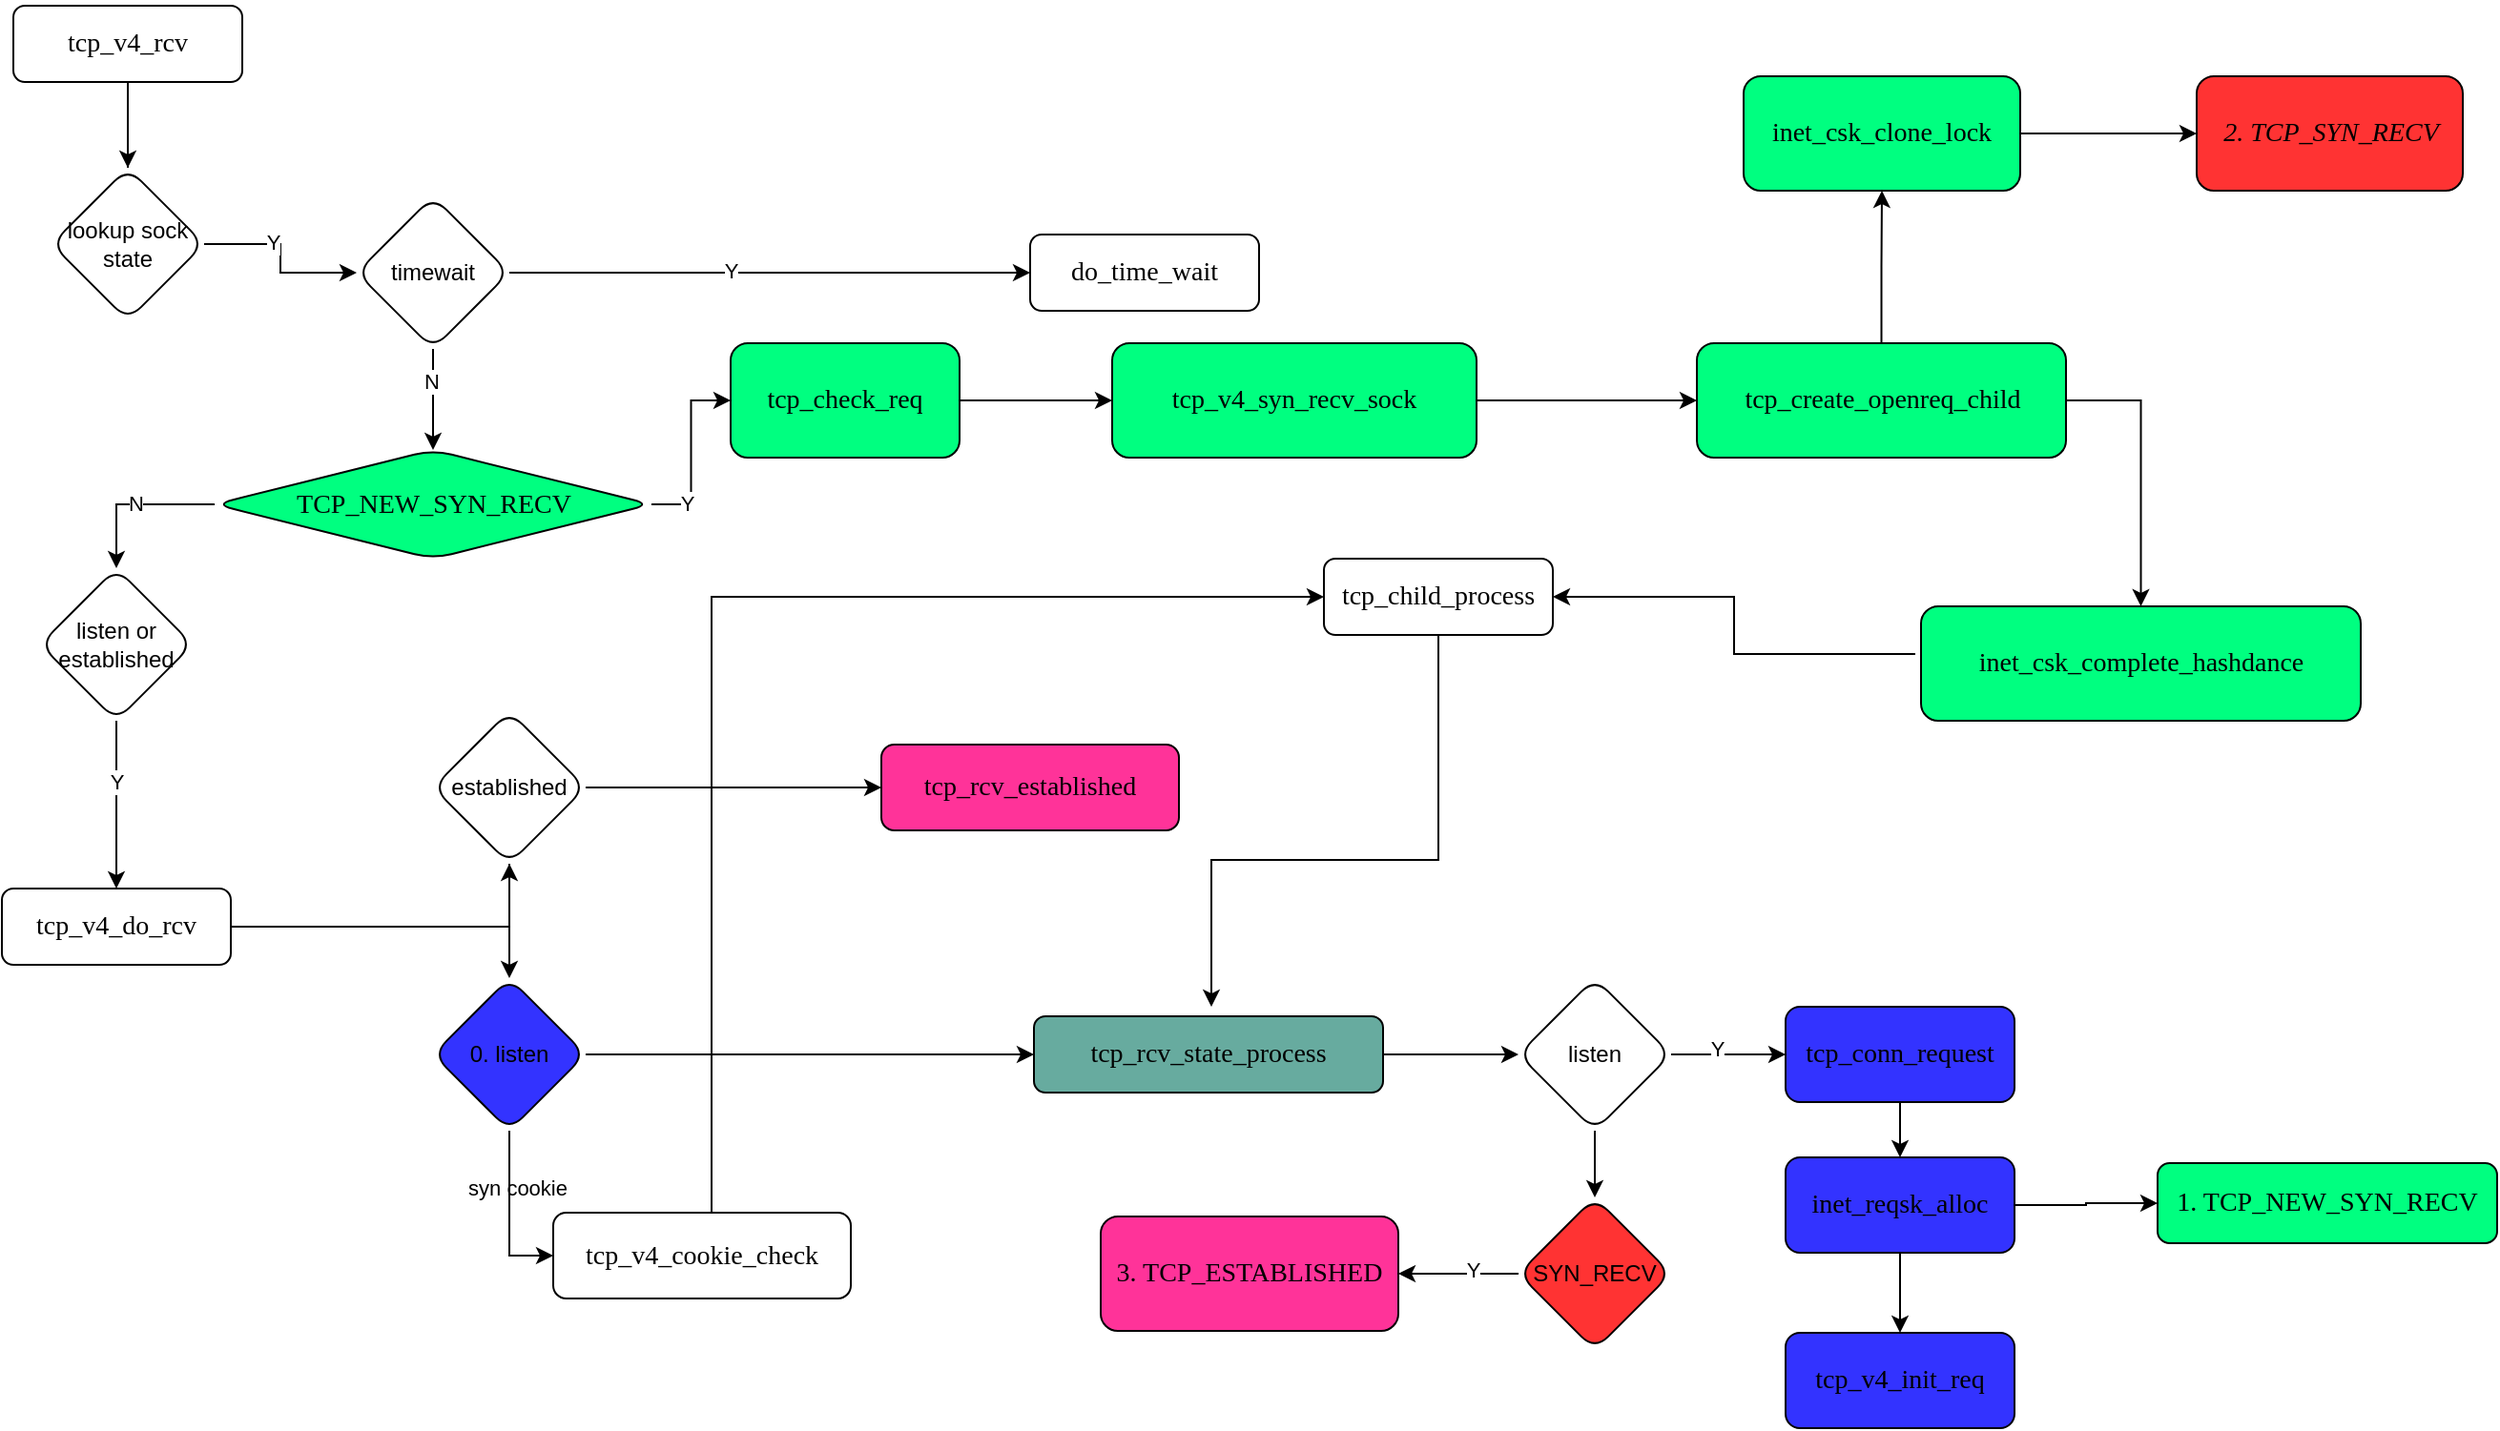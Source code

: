 <mxfile version="15.9.6" type="github">
  <diagram id="C5RBs43oDa-KdzZeNtuy" name="Page-1">
    <mxGraphModel dx="1151" dy="657" grid="0" gridSize="10" guides="1" tooltips="1" connect="1" arrows="1" fold="1" page="0" pageScale="1" pageWidth="827" pageHeight="1169" background="#FFFFFF" math="0" shadow="0">
      <root>
        <mxCell id="WIyWlLk6GJQsqaUBKTNV-0" />
        <mxCell id="WIyWlLk6GJQsqaUBKTNV-1" parent="WIyWlLk6GJQsqaUBKTNV-0" />
        <mxCell id="5ZYStBsxPsz1scZc6Z6h-1" value="" style="edgeStyle=orthogonalEdgeStyle;rounded=0;orthogonalLoop=1;jettySize=auto;html=1;entryX=0.5;entryY=0;entryDx=0;entryDy=0;fontColor=#000000;labelBackgroundColor=none;startArrow=none;exitX=0;exitY=0.5;exitDx=0;exitDy=0;" edge="1" parent="WIyWlLk6GJQsqaUBKTNV-1" source="5ZYStBsxPsz1scZc6Z6h-9" target="5ZYStBsxPsz1scZc6Z6h-14">
          <mxGeometry relative="1" as="geometry">
            <mxPoint x="247" y="258" as="sourcePoint" />
            <mxPoint x="220" y="300" as="targetPoint" />
          </mxGeometry>
        </mxCell>
        <mxCell id="5ZYStBsxPsz1scZc6Z6h-73" value="N" style="edgeLabel;html=1;align=center;verticalAlign=middle;resizable=0;points=[];fontColor=#000000;" vertex="1" connectable="0" parent="5ZYStBsxPsz1scZc6Z6h-1">
          <mxGeometry y="-1" relative="1" as="geometry">
            <mxPoint x="1" as="offset" />
          </mxGeometry>
        </mxCell>
        <mxCell id="5ZYStBsxPsz1scZc6Z6h-3" value="" style="edgeStyle=orthogonalEdgeStyle;rounded=0;orthogonalLoop=1;jettySize=auto;html=1;fontColor=#000000;labelBackgroundColor=none;" edge="1" parent="WIyWlLk6GJQsqaUBKTNV-1" source="WIyWlLk6GJQsqaUBKTNV-3" target="5ZYStBsxPsz1scZc6Z6h-2">
          <mxGeometry relative="1" as="geometry" />
        </mxCell>
        <mxCell id="WIyWlLk6GJQsqaUBKTNV-3" value="&lt;pre style=&quot;font-family: &amp;quot;jetbrains mono&amp;quot;; font-size: 10.5pt;&quot;&gt;&lt;span style=&quot;&quot;&gt;tcp_v4_rcv&lt;/span&gt;&lt;/pre&gt;" style="rounded=1;whiteSpace=wrap;html=1;fontSize=12;glass=0;strokeWidth=1;shadow=0;fontColor=#000000;labelBackgroundColor=none;" parent="WIyWlLk6GJQsqaUBKTNV-1" vertex="1">
          <mxGeometry x="160" y="80" width="120" height="40" as="geometry" />
        </mxCell>
        <mxCell id="5ZYStBsxPsz1scZc6Z6h-5" value="" style="edgeStyle=orthogonalEdgeStyle;rounded=0;orthogonalLoop=1;jettySize=auto;html=1;exitX=1;exitY=0.5;exitDx=0;exitDy=0;fontColor=#000000;labelBackgroundColor=none;" edge="1" parent="WIyWlLk6GJQsqaUBKTNV-1" source="5ZYStBsxPsz1scZc6Z6h-7" target="5ZYStBsxPsz1scZc6Z6h-4">
          <mxGeometry relative="1" as="geometry" />
        </mxCell>
        <mxCell id="5ZYStBsxPsz1scZc6Z6h-53" value="Y" style="edgeLabel;html=1;align=center;verticalAlign=middle;resizable=0;points=[];fontColor=#000000;" vertex="1" connectable="0" parent="5ZYStBsxPsz1scZc6Z6h-5">
          <mxGeometry x="-0.15" y="1" relative="1" as="geometry">
            <mxPoint as="offset" />
          </mxGeometry>
        </mxCell>
        <mxCell id="5ZYStBsxPsz1scZc6Z6h-8" value="" style="edgeStyle=orthogonalEdgeStyle;rounded=0;orthogonalLoop=1;jettySize=auto;html=1;fontColor=#000000;labelBackgroundColor=none;" edge="1" parent="WIyWlLk6GJQsqaUBKTNV-1" source="5ZYStBsxPsz1scZc6Z6h-2" target="5ZYStBsxPsz1scZc6Z6h-7">
          <mxGeometry relative="1" as="geometry" />
        </mxCell>
        <mxCell id="5ZYStBsxPsz1scZc6Z6h-55" value="Y" style="edgeLabel;html=1;align=center;verticalAlign=middle;resizable=0;points=[];fontColor=#000000;" vertex="1" connectable="0" parent="5ZYStBsxPsz1scZc6Z6h-8">
          <mxGeometry x="-0.25" y="1" relative="1" as="geometry">
            <mxPoint as="offset" />
          </mxGeometry>
        </mxCell>
        <mxCell id="5ZYStBsxPsz1scZc6Z6h-4" value="&lt;pre style=&quot;font-family: &amp;quot;jetbrains mono&amp;quot;; font-size: 10.5pt;&quot;&gt;do_time_wait&lt;/pre&gt;" style="whiteSpace=wrap;html=1;rounded=1;glass=0;strokeWidth=1;shadow=0;fontColor=#000000;labelBackgroundColor=none;fillColor=#FFFFFF;" vertex="1" parent="WIyWlLk6GJQsqaUBKTNV-1">
          <mxGeometry x="693" y="200" width="120" height="40" as="geometry" />
        </mxCell>
        <mxCell id="5ZYStBsxPsz1scZc6Z6h-10" value="" style="edgeStyle=orthogonalEdgeStyle;rounded=0;orthogonalLoop=1;jettySize=auto;html=1;fontColor=#000000;labelBackgroundColor=none;" edge="1" parent="WIyWlLk6GJQsqaUBKTNV-1" source="5ZYStBsxPsz1scZc6Z6h-7" target="5ZYStBsxPsz1scZc6Z6h-9">
          <mxGeometry relative="1" as="geometry" />
        </mxCell>
        <mxCell id="5ZYStBsxPsz1scZc6Z6h-54" value="N" style="edgeLabel;html=1;align=center;verticalAlign=middle;resizable=0;points=[];fontColor=#000000;" vertex="1" connectable="0" parent="5ZYStBsxPsz1scZc6Z6h-10">
          <mxGeometry x="-0.373" y="-1" relative="1" as="geometry">
            <mxPoint as="offset" />
          </mxGeometry>
        </mxCell>
        <mxCell id="5ZYStBsxPsz1scZc6Z6h-7" value="timewait" style="rhombus;whiteSpace=wrap;html=1;rounded=1;glass=0;strokeWidth=1;shadow=0;fontColor=#000000;labelBackgroundColor=none;" vertex="1" parent="WIyWlLk6GJQsqaUBKTNV-1">
          <mxGeometry x="340" y="180" width="80" height="80" as="geometry" />
        </mxCell>
        <mxCell id="5ZYStBsxPsz1scZc6Z6h-12" value="" style="edgeStyle=orthogonalEdgeStyle;rounded=0;orthogonalLoop=1;jettySize=auto;html=1;fontColor=#000000;labelBackgroundColor=none;" edge="1" parent="WIyWlLk6GJQsqaUBKTNV-1" target="5ZYStBsxPsz1scZc6Z6h-11">
          <mxGeometry relative="1" as="geometry">
            <mxPoint x="1157" y="420" as="sourcePoint" />
            <Array as="points">
              <mxPoint x="1062" y="420" />
              <mxPoint x="1062" y="390" />
            </Array>
          </mxGeometry>
        </mxCell>
        <mxCell id="5ZYStBsxPsz1scZc6Z6h-57" value="" style="edgeStyle=orthogonalEdgeStyle;rounded=0;orthogonalLoop=1;jettySize=auto;html=1;labelBackgroundColor=none;fontColor=#000000;" edge="1" parent="WIyWlLk6GJQsqaUBKTNV-1" source="5ZYStBsxPsz1scZc6Z6h-9" target="5ZYStBsxPsz1scZc6Z6h-56">
          <mxGeometry relative="1" as="geometry" />
        </mxCell>
        <mxCell id="5ZYStBsxPsz1scZc6Z6h-69" value="Y" style="edgeLabel;html=1;align=center;verticalAlign=middle;resizable=0;points=[];fontColor=#000000;" vertex="1" connectable="0" parent="5ZYStBsxPsz1scZc6Z6h-57">
          <mxGeometry x="-0.518" y="3" relative="1" as="geometry">
            <mxPoint y="1" as="offset" />
          </mxGeometry>
        </mxCell>
        <mxCell id="5ZYStBsxPsz1scZc6Z6h-9" value="&lt;pre style=&quot;font-size: 10.5pt ; font-family: &amp;quot;jetbrains mono&amp;quot;&quot;&gt;&lt;span style=&quot;&quot;&gt;TCP_NEW_SYN_RECV&lt;/span&gt;&lt;/pre&gt;" style="rhombus;whiteSpace=wrap;html=1;rounded=1;glass=0;strokeWidth=1;shadow=0;fontColor=#000000;labelBackgroundColor=none;fillColor=#00FF80;" vertex="1" parent="WIyWlLk6GJQsqaUBKTNV-1">
          <mxGeometry x="265.5" y="313" width="229" height="57" as="geometry" />
        </mxCell>
        <mxCell id="5ZYStBsxPsz1scZc6Z6h-71" value="" style="edgeStyle=orthogonalEdgeStyle;rounded=0;orthogonalLoop=1;jettySize=auto;html=1;labelBackgroundColor=none;fontColor=#000000;" edge="1" parent="WIyWlLk6GJQsqaUBKTNV-1" source="5ZYStBsxPsz1scZc6Z6h-11">
          <mxGeometry relative="1" as="geometry">
            <mxPoint x="788" y="605" as="targetPoint" />
            <Array as="points">
              <mxPoint x="907" y="528" />
              <mxPoint x="788" y="528" />
            </Array>
          </mxGeometry>
        </mxCell>
        <mxCell id="5ZYStBsxPsz1scZc6Z6h-11" value="&lt;pre style=&quot;font-family: &amp;quot;jetbrains mono&amp;quot;; font-size: 10.5pt;&quot;&gt;tcp_child_process&lt;/pre&gt;" style="whiteSpace=wrap;html=1;rounded=1;glass=0;strokeWidth=1;shadow=0;fontColor=#000000;labelBackgroundColor=none;fillColor=#FFFFFF;" vertex="1" parent="WIyWlLk6GJQsqaUBKTNV-1">
          <mxGeometry x="847" y="370" width="120" height="40" as="geometry" />
        </mxCell>
        <mxCell id="5ZYStBsxPsz1scZc6Z6h-17" value="" style="edgeStyle=orthogonalEdgeStyle;rounded=0;orthogonalLoop=1;jettySize=auto;html=1;fontColor=#000000;labelBackgroundColor=none;" edge="1" parent="WIyWlLk6GJQsqaUBKTNV-1" source="5ZYStBsxPsz1scZc6Z6h-14" target="5ZYStBsxPsz1scZc6Z6h-16">
          <mxGeometry relative="1" as="geometry" />
        </mxCell>
        <mxCell id="5ZYStBsxPsz1scZc6Z6h-74" value="Y" style="edgeLabel;html=1;align=center;verticalAlign=middle;resizable=0;points=[];fontColor=#000000;" vertex="1" connectable="0" parent="5ZYStBsxPsz1scZc6Z6h-17">
          <mxGeometry x="-0.283" relative="1" as="geometry">
            <mxPoint as="offset" />
          </mxGeometry>
        </mxCell>
        <mxCell id="5ZYStBsxPsz1scZc6Z6h-14" value="listen or established" style="rhombus;whiteSpace=wrap;html=1;rounded=1;glass=0;strokeWidth=1;shadow=0;fontColor=#000000;labelBackgroundColor=none;" vertex="1" parent="WIyWlLk6GJQsqaUBKTNV-1">
          <mxGeometry x="174" y="375" width="80" height="80" as="geometry" />
        </mxCell>
        <mxCell id="5ZYStBsxPsz1scZc6Z6h-21" value="" style="edgeStyle=orthogonalEdgeStyle;rounded=0;orthogonalLoop=1;jettySize=auto;html=1;labelBackgroundColor=none;fontColor=#000000;" edge="1" parent="WIyWlLk6GJQsqaUBKTNV-1" source="5ZYStBsxPsz1scZc6Z6h-16" target="5ZYStBsxPsz1scZc6Z6h-20">
          <mxGeometry relative="1" as="geometry" />
        </mxCell>
        <mxCell id="5ZYStBsxPsz1scZc6Z6h-16" value="&lt;pre style=&quot;font-family: &amp;quot;jetbrains mono&amp;quot;; font-size: 10.5pt;&quot;&gt;tcp_v4_do_rcv&lt;/pre&gt;" style="whiteSpace=wrap;html=1;rounded=1;glass=0;strokeWidth=1;shadow=0;fontColor=#000000;labelBackgroundColor=none;" vertex="1" parent="WIyWlLk6GJQsqaUBKTNV-1">
          <mxGeometry x="154" y="543" width="120" height="40" as="geometry" />
        </mxCell>
        <mxCell id="5ZYStBsxPsz1scZc6Z6h-33" value="" style="edgeStyle=orthogonalEdgeStyle;rounded=0;orthogonalLoop=1;jettySize=auto;html=1;labelBackgroundColor=none;fontColor=#000000;exitX=0.41;exitY=-0.022;exitDx=0;exitDy=0;exitPerimeter=0;entryX=0;entryY=0.5;entryDx=0;entryDy=0;" edge="1" parent="WIyWlLk6GJQsqaUBKTNV-1" target="5ZYStBsxPsz1scZc6Z6h-11">
          <mxGeometry relative="1" as="geometry">
            <mxPoint x="502.96" y="723.01" as="sourcePoint" />
            <mxPoint x="806" y="306" as="targetPoint" />
            <Array as="points">
              <mxPoint x="526" y="723" />
              <mxPoint x="526" y="390" />
            </Array>
          </mxGeometry>
        </mxCell>
        <mxCell id="5ZYStBsxPsz1scZc6Z6h-18" value="&lt;pre style=&quot;font-family: &amp;quot;jetbrains mono&amp;quot; ; font-size: 10.5pt&quot;&gt;&lt;pre style=&quot;font-family: &amp;quot;jetbrains mono&amp;quot;; font-size: 10.5pt;&quot;&gt;tcp_v4_cookie_check&lt;/pre&gt;&lt;/pre&gt;" style="whiteSpace=wrap;html=1;rounded=1;glass=0;strokeWidth=1;shadow=0;fontColor=#000000;labelBackgroundColor=none;" vertex="1" parent="WIyWlLk6GJQsqaUBKTNV-1">
          <mxGeometry x="443" y="713" width="156" height="45" as="geometry" />
        </mxCell>
        <mxCell id="5ZYStBsxPsz1scZc6Z6h-23" value="" style="edgeStyle=orthogonalEdgeStyle;rounded=0;orthogonalLoop=1;jettySize=auto;html=1;labelBackgroundColor=none;fontColor=#000000;" edge="1" parent="WIyWlLk6GJQsqaUBKTNV-1" source="5ZYStBsxPsz1scZc6Z6h-20" target="5ZYStBsxPsz1scZc6Z6h-22">
          <mxGeometry relative="1" as="geometry" />
        </mxCell>
        <mxCell id="5ZYStBsxPsz1scZc6Z6h-27" value="" style="edgeStyle=orthogonalEdgeStyle;rounded=0;orthogonalLoop=1;jettySize=auto;html=1;labelBackgroundColor=none;fontColor=#000000;" edge="1" parent="WIyWlLk6GJQsqaUBKTNV-1" source="5ZYStBsxPsz1scZc6Z6h-20" target="5ZYStBsxPsz1scZc6Z6h-26">
          <mxGeometry relative="1" as="geometry" />
        </mxCell>
        <mxCell id="5ZYStBsxPsz1scZc6Z6h-20" value="established" style="rhombus;whiteSpace=wrap;html=1;fontColor=#000000;rounded=1;glass=0;strokeWidth=1;shadow=0;labelBackgroundColor=none;" vertex="1" parent="WIyWlLk6GJQsqaUBKTNV-1">
          <mxGeometry x="380" y="450" width="80" height="80" as="geometry" />
        </mxCell>
        <mxCell id="5ZYStBsxPsz1scZc6Z6h-22" value="&lt;pre style=&quot;font-family: &amp;quot;jetbrains mono&amp;quot;; font-size: 10.5pt;&quot;&gt;tcp_rcv_established&lt;/pre&gt;" style="whiteSpace=wrap;html=1;fontColor=#000000;rounded=1;glass=0;strokeWidth=1;shadow=0;labelBackgroundColor=none;fillColor=#FF3399;" vertex="1" parent="WIyWlLk6GJQsqaUBKTNV-1">
          <mxGeometry x="615" y="467.5" width="156" height="45" as="geometry" />
        </mxCell>
        <mxCell id="5ZYStBsxPsz1scZc6Z6h-31" value="" style="edgeStyle=orthogonalEdgeStyle;rounded=0;orthogonalLoop=1;jettySize=auto;html=1;entryX=0;entryY=0.5;entryDx=0;entryDy=0;labelBackgroundColor=none;fontColor=#000000;" edge="1" parent="WIyWlLk6GJQsqaUBKTNV-1" source="5ZYStBsxPsz1scZc6Z6h-26" target="5ZYStBsxPsz1scZc6Z6h-18">
          <mxGeometry relative="1" as="geometry">
            <mxPoint x="506" y="630" as="targetPoint" />
          </mxGeometry>
        </mxCell>
        <mxCell id="5ZYStBsxPsz1scZc6Z6h-34" value="syn cookie" style="edgeLabel;html=1;align=center;verticalAlign=middle;resizable=0;points=[];labelBackgroundColor=none;fontColor=#000000;" vertex="1" connectable="0" parent="5ZYStBsxPsz1scZc6Z6h-31">
          <mxGeometry x="-0.324" y="4" relative="1" as="geometry">
            <mxPoint as="offset" />
          </mxGeometry>
        </mxCell>
        <mxCell id="5ZYStBsxPsz1scZc6Z6h-38" value="" style="edgeStyle=orthogonalEdgeStyle;rounded=0;orthogonalLoop=1;jettySize=auto;html=1;labelBackgroundColor=none;fontColor=#000000;" edge="1" parent="WIyWlLk6GJQsqaUBKTNV-1" source="5ZYStBsxPsz1scZc6Z6h-26" target="5ZYStBsxPsz1scZc6Z6h-37">
          <mxGeometry relative="1" as="geometry" />
        </mxCell>
        <mxCell id="5ZYStBsxPsz1scZc6Z6h-26" value="0. listen" style="rhombus;whiteSpace=wrap;html=1;fontColor=#000000;rounded=1;glass=0;strokeWidth=1;shadow=0;labelBackgroundColor=none;fillColor=#3333FF;" vertex="1" parent="WIyWlLk6GJQsqaUBKTNV-1">
          <mxGeometry x="380" y="590" width="80" height="80" as="geometry" />
        </mxCell>
        <mxCell id="5ZYStBsxPsz1scZc6Z6h-41" value="" style="edgeStyle=orthogonalEdgeStyle;rounded=0;orthogonalLoop=1;jettySize=auto;html=1;labelBackgroundColor=none;fontColor=#000000;entryX=0;entryY=0.5;entryDx=0;entryDy=0;" edge="1" parent="WIyWlLk6GJQsqaUBKTNV-1" source="5ZYStBsxPsz1scZc6Z6h-37" target="5ZYStBsxPsz1scZc6Z6h-42">
          <mxGeometry relative="1" as="geometry">
            <mxPoint x="958" y="630" as="targetPoint" />
          </mxGeometry>
        </mxCell>
        <mxCell id="5ZYStBsxPsz1scZc6Z6h-37" value="&lt;pre style=&quot;font-family: &amp;quot;jetbrains mono&amp;quot;; font-size: 10.5pt;&quot;&gt;tcp_rcv_state_process&lt;/pre&gt;" style="whiteSpace=wrap;html=1;fontColor=#000000;rounded=1;glass=0;strokeWidth=1;shadow=0;labelBackgroundColor=none;fillColor=#67AB9F;" vertex="1" parent="WIyWlLk6GJQsqaUBKTNV-1">
          <mxGeometry x="695" y="610" width="183" height="40" as="geometry" />
        </mxCell>
        <mxCell id="5ZYStBsxPsz1scZc6Z6h-44" value="" style="edgeStyle=orthogonalEdgeStyle;rounded=0;orthogonalLoop=1;jettySize=auto;html=1;labelBackgroundColor=none;fontColor=#000000;" edge="1" parent="WIyWlLk6GJQsqaUBKTNV-1" source="5ZYStBsxPsz1scZc6Z6h-42" target="5ZYStBsxPsz1scZc6Z6h-43">
          <mxGeometry relative="1" as="geometry" />
        </mxCell>
        <mxCell id="5ZYStBsxPsz1scZc6Z6h-72" value="Y" style="edgeLabel;html=1;align=center;verticalAlign=middle;resizable=0;points=[];fontColor=#000000;" vertex="1" connectable="0" parent="5ZYStBsxPsz1scZc6Z6h-44">
          <mxGeometry x="-0.2" y="3" relative="1" as="geometry">
            <mxPoint as="offset" />
          </mxGeometry>
        </mxCell>
        <mxCell id="5ZYStBsxPsz1scZc6Z6h-83" value="" style="edgeStyle=orthogonalEdgeStyle;rounded=0;orthogonalLoop=1;jettySize=auto;html=1;labelBackgroundColor=none;fontColor=#000000;" edge="1" parent="WIyWlLk6GJQsqaUBKTNV-1" source="5ZYStBsxPsz1scZc6Z6h-42" target="5ZYStBsxPsz1scZc6Z6h-82">
          <mxGeometry relative="1" as="geometry" />
        </mxCell>
        <mxCell id="5ZYStBsxPsz1scZc6Z6h-42" value="listen" style="rhombus;whiteSpace=wrap;html=1;fontColor=#000000;rounded=1;glass=0;strokeWidth=1;shadow=0;labelBackgroundColor=none;" vertex="1" parent="WIyWlLk6GJQsqaUBKTNV-1">
          <mxGeometry x="949" y="590" width="80" height="80" as="geometry" />
        </mxCell>
        <mxCell id="5ZYStBsxPsz1scZc6Z6h-48" value="" style="edgeStyle=orthogonalEdgeStyle;rounded=0;orthogonalLoop=1;jettySize=auto;html=1;labelBackgroundColor=none;fontColor=#000000;" edge="1" parent="WIyWlLk6GJQsqaUBKTNV-1" source="5ZYStBsxPsz1scZc6Z6h-43" target="5ZYStBsxPsz1scZc6Z6h-47">
          <mxGeometry relative="1" as="geometry" />
        </mxCell>
        <mxCell id="5ZYStBsxPsz1scZc6Z6h-43" value="&lt;pre style=&quot;font-family: &amp;quot;jetbrains mono&amp;quot;; font-size: 10.5pt;&quot;&gt;&lt;pre style=&quot;font-family: &amp;quot;jetbrains mono&amp;quot; ; font-size: 10.5pt&quot;&gt;tcp_conn_request&lt;/pre&gt;&lt;/pre&gt;" style="whiteSpace=wrap;html=1;fontColor=#000000;rounded=1;glass=0;strokeWidth=1;shadow=0;labelBackgroundColor=none;fillColor=#3333FF;" vertex="1" parent="WIyWlLk6GJQsqaUBKTNV-1">
          <mxGeometry x="1089" y="605" width="120" height="50" as="geometry" />
        </mxCell>
        <mxCell id="5ZYStBsxPsz1scZc6Z6h-50" value="" style="edgeStyle=orthogonalEdgeStyle;rounded=0;orthogonalLoop=1;jettySize=auto;html=1;labelBackgroundColor=none;fontColor=#000000;" edge="1" parent="WIyWlLk6GJQsqaUBKTNV-1" source="5ZYStBsxPsz1scZc6Z6h-47" target="5ZYStBsxPsz1scZc6Z6h-49">
          <mxGeometry relative="1" as="geometry" />
        </mxCell>
        <mxCell id="5ZYStBsxPsz1scZc6Z6h-52" value="" style="edgeStyle=orthogonalEdgeStyle;rounded=0;orthogonalLoop=1;jettySize=auto;html=1;labelBackgroundColor=none;fontColor=#000000;" edge="1" parent="WIyWlLk6GJQsqaUBKTNV-1" source="5ZYStBsxPsz1scZc6Z6h-47" target="5ZYStBsxPsz1scZc6Z6h-51">
          <mxGeometry relative="1" as="geometry" />
        </mxCell>
        <mxCell id="5ZYStBsxPsz1scZc6Z6h-47" value="&lt;pre style=&quot;font-family: &amp;quot;jetbrains mono&amp;quot;; font-size: 10.5pt;&quot;&gt;&lt;pre style=&quot;font-family: &amp;quot;jetbrains mono&amp;quot; ; font-size: 10.5pt&quot;&gt;&lt;pre style=&quot;font-family: &amp;quot;jetbrains mono&amp;quot; ; font-size: 10.5pt&quot;&gt;inet_reqsk_alloc&lt;/pre&gt;&lt;/pre&gt;&lt;/pre&gt;" style="whiteSpace=wrap;html=1;fontColor=#000000;rounded=1;glass=0;strokeWidth=1;shadow=0;labelBackgroundColor=none;fillColor=#3333FF;" vertex="1" parent="WIyWlLk6GJQsqaUBKTNV-1">
          <mxGeometry x="1089" y="684" width="120" height="50" as="geometry" />
        </mxCell>
        <mxCell id="5ZYStBsxPsz1scZc6Z6h-49" value="&lt;pre style=&quot;font-family: &amp;quot;jetbrains mono&amp;quot;; font-size: 10.5pt;&quot;&gt;&lt;pre style=&quot;font-family: &amp;quot;jetbrains mono&amp;quot; ; font-size: 10.5pt&quot;&gt;&lt;pre style=&quot;font-family: &amp;quot;jetbrains mono&amp;quot; ; font-size: 10.5pt&quot;&gt;&lt;pre style=&quot;font-size: 10.5pt ; font-family: &amp;quot;jetbrains mono&amp;quot;&quot;&gt;&lt;span style=&quot;&quot;&gt;tcp_v4_init_req&lt;/span&gt;&lt;/pre&gt;&lt;/pre&gt;&lt;/pre&gt;&lt;/pre&gt;" style="whiteSpace=wrap;html=1;fontColor=#000000;rounded=1;glass=0;strokeWidth=1;shadow=0;labelBackgroundColor=none;fillColor=#3333FF;" vertex="1" parent="WIyWlLk6GJQsqaUBKTNV-1">
          <mxGeometry x="1089" y="776" width="120" height="50" as="geometry" />
        </mxCell>
        <mxCell id="5ZYStBsxPsz1scZc6Z6h-51" value="&lt;pre style=&quot;font-family: &amp;#34;jetbrains mono&amp;#34; ; font-size: 10.5pt&quot;&gt;&lt;pre style=&quot;font-family: &amp;#34;jetbrains mono&amp;#34; ; font-size: 10.5pt&quot;&gt;&lt;pre style=&quot;font-family: &amp;#34;jetbrains mono&amp;#34; ; font-size: 10.5pt&quot;&gt;&lt;pre style=&quot;font-family: &amp;#34;jetbrains mono&amp;#34; ; font-size: 10.5pt&quot;&gt;&lt;span style=&quot;background-color: rgb(0 , 255 , 128)&quot;&gt;1. TCP_NEW_SYN_RECV&lt;/span&gt;&lt;/pre&gt;&lt;/pre&gt;&lt;/pre&gt;&lt;/pre&gt;" style="whiteSpace=wrap;html=1;fontColor=#000000;rounded=1;glass=0;strokeWidth=1;shadow=0;labelBackgroundColor=none;fillColor=#00FF80;" vertex="1" parent="WIyWlLk6GJQsqaUBKTNV-1">
          <mxGeometry x="1284" y="687" width="178" height="42" as="geometry" />
        </mxCell>
        <mxCell id="5ZYStBsxPsz1scZc6Z6h-59" value="" style="edgeStyle=orthogonalEdgeStyle;rounded=0;orthogonalLoop=1;jettySize=auto;html=1;labelBackgroundColor=none;fontColor=#000000;" edge="1" parent="WIyWlLk6GJQsqaUBKTNV-1" source="5ZYStBsxPsz1scZc6Z6h-56" target="5ZYStBsxPsz1scZc6Z6h-58">
          <mxGeometry relative="1" as="geometry" />
        </mxCell>
        <mxCell id="5ZYStBsxPsz1scZc6Z6h-56" value="&lt;pre style=&quot;font-family: &amp;quot;jetbrains mono&amp;quot;; font-size: 10.5pt;&quot;&gt;&lt;span style=&quot;&quot;&gt;tcp_check_req&lt;/span&gt;&lt;/pre&gt;" style="whiteSpace=wrap;html=1;fillColor=#00FF80;fontColor=#000000;rounded=1;glass=0;strokeWidth=1;shadow=0;labelBackgroundColor=none;" vertex="1" parent="WIyWlLk6GJQsqaUBKTNV-1">
          <mxGeometry x="536" y="257" width="120" height="60" as="geometry" />
        </mxCell>
        <mxCell id="5ZYStBsxPsz1scZc6Z6h-61" value="" style="edgeStyle=orthogonalEdgeStyle;rounded=0;orthogonalLoop=1;jettySize=auto;html=1;labelBackgroundColor=none;fontColor=#000000;exitX=1;exitY=0.5;exitDx=0;exitDy=0;" edge="1" parent="WIyWlLk6GJQsqaUBKTNV-1" source="5ZYStBsxPsz1scZc6Z6h-62" target="5ZYStBsxPsz1scZc6Z6h-60">
          <mxGeometry relative="1" as="geometry" />
        </mxCell>
        <mxCell id="5ZYStBsxPsz1scZc6Z6h-63" value="" style="edgeStyle=orthogonalEdgeStyle;rounded=0;orthogonalLoop=1;jettySize=auto;html=1;labelBackgroundColor=none;fontColor=#000000;" edge="1" parent="WIyWlLk6GJQsqaUBKTNV-1" source="5ZYStBsxPsz1scZc6Z6h-58" target="5ZYStBsxPsz1scZc6Z6h-62">
          <mxGeometry relative="1" as="geometry" />
        </mxCell>
        <mxCell id="5ZYStBsxPsz1scZc6Z6h-58" value="&lt;pre style=&quot;font-family: &amp;quot;jetbrains mono&amp;quot;; font-size: 10.5pt;&quot;&gt;&lt;pre style=&quot;font-family: &amp;quot;jetbrains mono&amp;quot; ; font-size: 10.5pt&quot;&gt;&lt;span style=&quot;&quot;&gt;tcp_v4_syn_recv_sock&lt;/span&gt;&lt;/pre&gt;&lt;/pre&gt;" style="whiteSpace=wrap;html=1;fillColor=#00FF80;fontColor=#000000;rounded=1;glass=0;strokeWidth=1;shadow=0;labelBackgroundColor=none;" vertex="1" parent="WIyWlLk6GJQsqaUBKTNV-1">
          <mxGeometry x="736" y="257" width="191" height="60" as="geometry" />
        </mxCell>
        <mxCell id="5ZYStBsxPsz1scZc6Z6h-60" value="&lt;pre style=&quot;font-family: &amp;quot;jetbrains mono&amp;quot;; font-size: 10.5pt;&quot;&gt;inet_csk_complete_hashdance&lt;/pre&gt;" style="whiteSpace=wrap;html=1;fillColor=#00FF80;fontColor=#000000;rounded=1;glass=0;strokeWidth=1;shadow=0;labelBackgroundColor=none;" vertex="1" parent="WIyWlLk6GJQsqaUBKTNV-1">
          <mxGeometry x="1160" y="395" width="230.5" height="60" as="geometry" />
        </mxCell>
        <mxCell id="5ZYStBsxPsz1scZc6Z6h-65" value="" style="edgeStyle=orthogonalEdgeStyle;rounded=0;orthogonalLoop=1;jettySize=auto;html=1;labelBackgroundColor=none;fontColor=#000000;" edge="1" parent="WIyWlLk6GJQsqaUBKTNV-1" source="5ZYStBsxPsz1scZc6Z6h-62" target="5ZYStBsxPsz1scZc6Z6h-64">
          <mxGeometry relative="1" as="geometry" />
        </mxCell>
        <mxCell id="5ZYStBsxPsz1scZc6Z6h-62" value="&lt;pre style=&quot;font-family: &amp;quot;jetbrains mono&amp;quot;; font-size: 10.5pt;&quot;&gt;tcp_create_openreq_child&lt;/pre&gt;" style="whiteSpace=wrap;html=1;fillColor=#00FF80;fontColor=#000000;rounded=1;glass=0;strokeWidth=1;shadow=0;labelBackgroundColor=none;" vertex="1" parent="WIyWlLk6GJQsqaUBKTNV-1">
          <mxGeometry x="1042.5" y="257" width="193.5" height="60" as="geometry" />
        </mxCell>
        <mxCell id="5ZYStBsxPsz1scZc6Z6h-67" value="" style="edgeStyle=orthogonalEdgeStyle;rounded=0;orthogonalLoop=1;jettySize=auto;html=1;labelBackgroundColor=none;fontColor=#000000;" edge="1" parent="WIyWlLk6GJQsqaUBKTNV-1" source="5ZYStBsxPsz1scZc6Z6h-64" target="5ZYStBsxPsz1scZc6Z6h-66">
          <mxGeometry relative="1" as="geometry" />
        </mxCell>
        <mxCell id="5ZYStBsxPsz1scZc6Z6h-64" value="&lt;pre style=&quot;font-family: &amp;quot;jetbrains mono&amp;quot;; font-size: 10.5pt;&quot;&gt;&lt;span style=&quot;&quot;&gt;inet_csk_clone_lock&lt;/span&gt;&lt;/pre&gt;" style="whiteSpace=wrap;html=1;fillColor=#00FF80;fontColor=#000000;rounded=1;glass=0;strokeWidth=1;shadow=0;labelBackgroundColor=none;" vertex="1" parent="WIyWlLk6GJQsqaUBKTNV-1">
          <mxGeometry x="1067" y="117" width="145" height="60" as="geometry" />
        </mxCell>
        <mxCell id="5ZYStBsxPsz1scZc6Z6h-66" value="&lt;pre style=&quot;font-family: &amp;#34;jetbrains mono&amp;#34; ; font-size: 10.5pt&quot;&gt;&lt;span style=&quot;font-style: italic&quot;&gt;2. TCP_SYN_RECV&lt;/span&gt;&lt;/pre&gt;" style="whiteSpace=wrap;html=1;fillColor=#FF3333;fontColor=#000000;rounded=1;glass=0;strokeWidth=1;shadow=0;labelBackgroundColor=none;" vertex="1" parent="WIyWlLk6GJQsqaUBKTNV-1">
          <mxGeometry x="1304.5" y="117" width="139.5" height="60" as="geometry" />
        </mxCell>
        <mxCell id="5ZYStBsxPsz1scZc6Z6h-2" value="lookup sock state" style="rhombus;whiteSpace=wrap;html=1;rounded=1;glass=0;strokeWidth=1;shadow=0;fontColor=#000000;labelBackgroundColor=none;" vertex="1" parent="WIyWlLk6GJQsqaUBKTNV-1">
          <mxGeometry x="180" y="165" width="80" height="80" as="geometry" />
        </mxCell>
        <mxCell id="5ZYStBsxPsz1scZc6Z6h-68" value="" style="edgeStyle=orthogonalEdgeStyle;rounded=0;orthogonalLoop=1;jettySize=auto;html=1;entryX=0.5;entryY=0;entryDx=0;entryDy=0;fontColor=#000000;labelBackgroundColor=none;endArrow=none;" edge="1" parent="WIyWlLk6GJQsqaUBKTNV-1" source="WIyWlLk6GJQsqaUBKTNV-3" target="5ZYStBsxPsz1scZc6Z6h-2">
          <mxGeometry relative="1" as="geometry">
            <mxPoint x="220" y="120" as="sourcePoint" />
            <mxPoint x="220" y="310" as="targetPoint" />
          </mxGeometry>
        </mxCell>
        <mxCell id="5ZYStBsxPsz1scZc6Z6h-85" value="" style="edgeStyle=orthogonalEdgeStyle;rounded=0;orthogonalLoop=1;jettySize=auto;html=1;labelBackgroundColor=none;fontColor=#000000;" edge="1" parent="WIyWlLk6GJQsqaUBKTNV-1" source="5ZYStBsxPsz1scZc6Z6h-82" target="5ZYStBsxPsz1scZc6Z6h-84">
          <mxGeometry relative="1" as="geometry" />
        </mxCell>
        <mxCell id="5ZYStBsxPsz1scZc6Z6h-88" value="Y" style="edgeLabel;html=1;align=center;verticalAlign=middle;resizable=0;points=[];fontColor=#000000;" vertex="1" connectable="0" parent="5ZYStBsxPsz1scZc6Z6h-85">
          <mxGeometry x="-0.233" y="-2" relative="1" as="geometry">
            <mxPoint as="offset" />
          </mxGeometry>
        </mxCell>
        <mxCell id="5ZYStBsxPsz1scZc6Z6h-82" value="SYN_RECV" style="rhombus;whiteSpace=wrap;html=1;fontColor=#000000;rounded=1;glass=0;strokeWidth=1;shadow=0;labelBackgroundColor=none;fillColor=#FF3333;" vertex="1" parent="WIyWlLk6GJQsqaUBKTNV-1">
          <mxGeometry x="949" y="705" width="80" height="80" as="geometry" />
        </mxCell>
        <mxCell id="5ZYStBsxPsz1scZc6Z6h-84" value="&lt;pre style=&quot;font-family: &amp;#34;jetbrains mono&amp;#34; ; font-size: 10.5pt&quot;&gt;&lt;span&gt;3. TCP_ESTABLISHED&lt;/span&gt;&lt;/pre&gt;" style="whiteSpace=wrap;html=1;fillColor=#FF3399;fontColor=#000000;rounded=1;glass=0;strokeWidth=1;shadow=0;labelBackgroundColor=none;" vertex="1" parent="WIyWlLk6GJQsqaUBKTNV-1">
          <mxGeometry x="730" y="715" width="156" height="60" as="geometry" />
        </mxCell>
      </root>
    </mxGraphModel>
  </diagram>
</mxfile>
